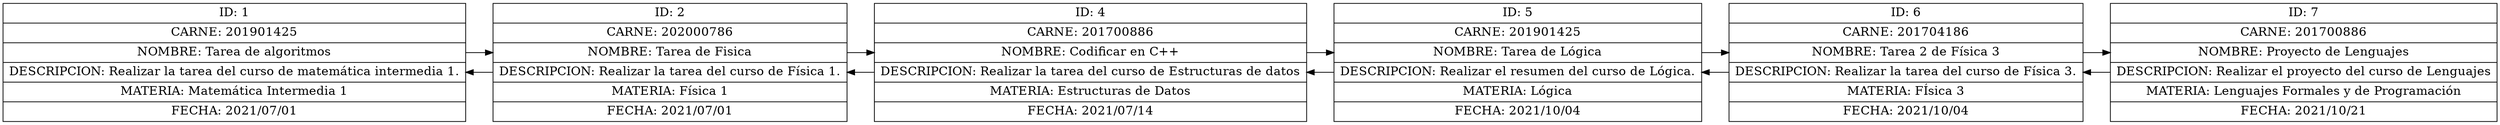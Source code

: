 digraph g {
	graph [
		rankdir = "LR"
	];

	node [
		fontsize = "16"
		shape = "ellipse"
	];

	edge [
	];

	"1" [
		label = "<f0> ID: 1| <f1> CARNE: 201901425| <f2> NOMBRE: Tarea de algoritmos| <f3> DESCRIPCION: Realizar la tarea del curso de matemática intermedia 1.| <f4> MATERIA: Matemática Intermedia 1| <f5> FECHA: 2021/07/01"
	shape = "record"
	];

	"1":f2 -> "2":f2 [
		id = 0
	];

	"2" [
		label = "<f0> ID: 2| <f1> CARNE: 202000786| <f2> NOMBRE: Tarea de Fisica| <f3> DESCRIPCION: Realizar la tarea del curso de Física 1.| <f4> MATERIA: Física 1| <f5> FECHA: 2021/07/01"
	shape = "record"
	];

	"2":f3 -> "1":f3 [
		id = 1
	];

	"2":f2 -> "4":f2 [
		id = 2
	];

	"4" [
		label = "<f0> ID: 4| <f1> CARNE: 201700886| <f2> NOMBRE: Codificar en C++| <f3> DESCRIPCION: Realizar la tarea del curso de Estructuras de datos| <f4> MATERIA: Estructuras de Datos| <f5> FECHA: 2021/07/14"
	shape = "record"
	];

	"4":f3 -> "2":f3 [
		id = 3
	];

	"4":f2 -> "5":f2 [
		id = 4
	];

	"5" [
		label = "<f0> ID: 5| <f1> CARNE: 201901425| <f2> NOMBRE: Tarea de Lógica| <f3> DESCRIPCION: Realizar el resumen del curso de Lógica.| <f4> MATERIA: Lógica| <f5> FECHA: 2021/10/04"
	shape = "record"
	];

	"5":f3 -> "4":f3 [
		id = 5
	];

	"5":f2 -> "6":f2 [
		id = 6
	];

	"6" [
		label = "<f0> ID: 6| <f1> CARNE: 201704186| <f2> NOMBRE: Tarea 2 de Física 3| <f3> DESCRIPCION: Realizar la tarea del curso de Física 3.| <f4> MATERIA: FÍsica 3| <f5> FECHA: 2021/10/04"
	shape = "record"
	];

	"6":f3 -> "5":f3 [
		id = 7
	];

	"6":f2 -> "7":f2 [
		id = 8
	];

	"7" [
		label = "<f0> ID: 7| <f1> CARNE: 201700886| <f2> NOMBRE: Proyecto de Lenguajes| <f3> DESCRIPCION: Realizar el proyecto del curso de Lenguajes| <f4> MATERIA: Lenguajes Formales y de Programación| <f5> FECHA: 2021/10/21"
	shape = "record"
	];

	"7":f3 -> "6":f3 [
		id = 9
	];

}